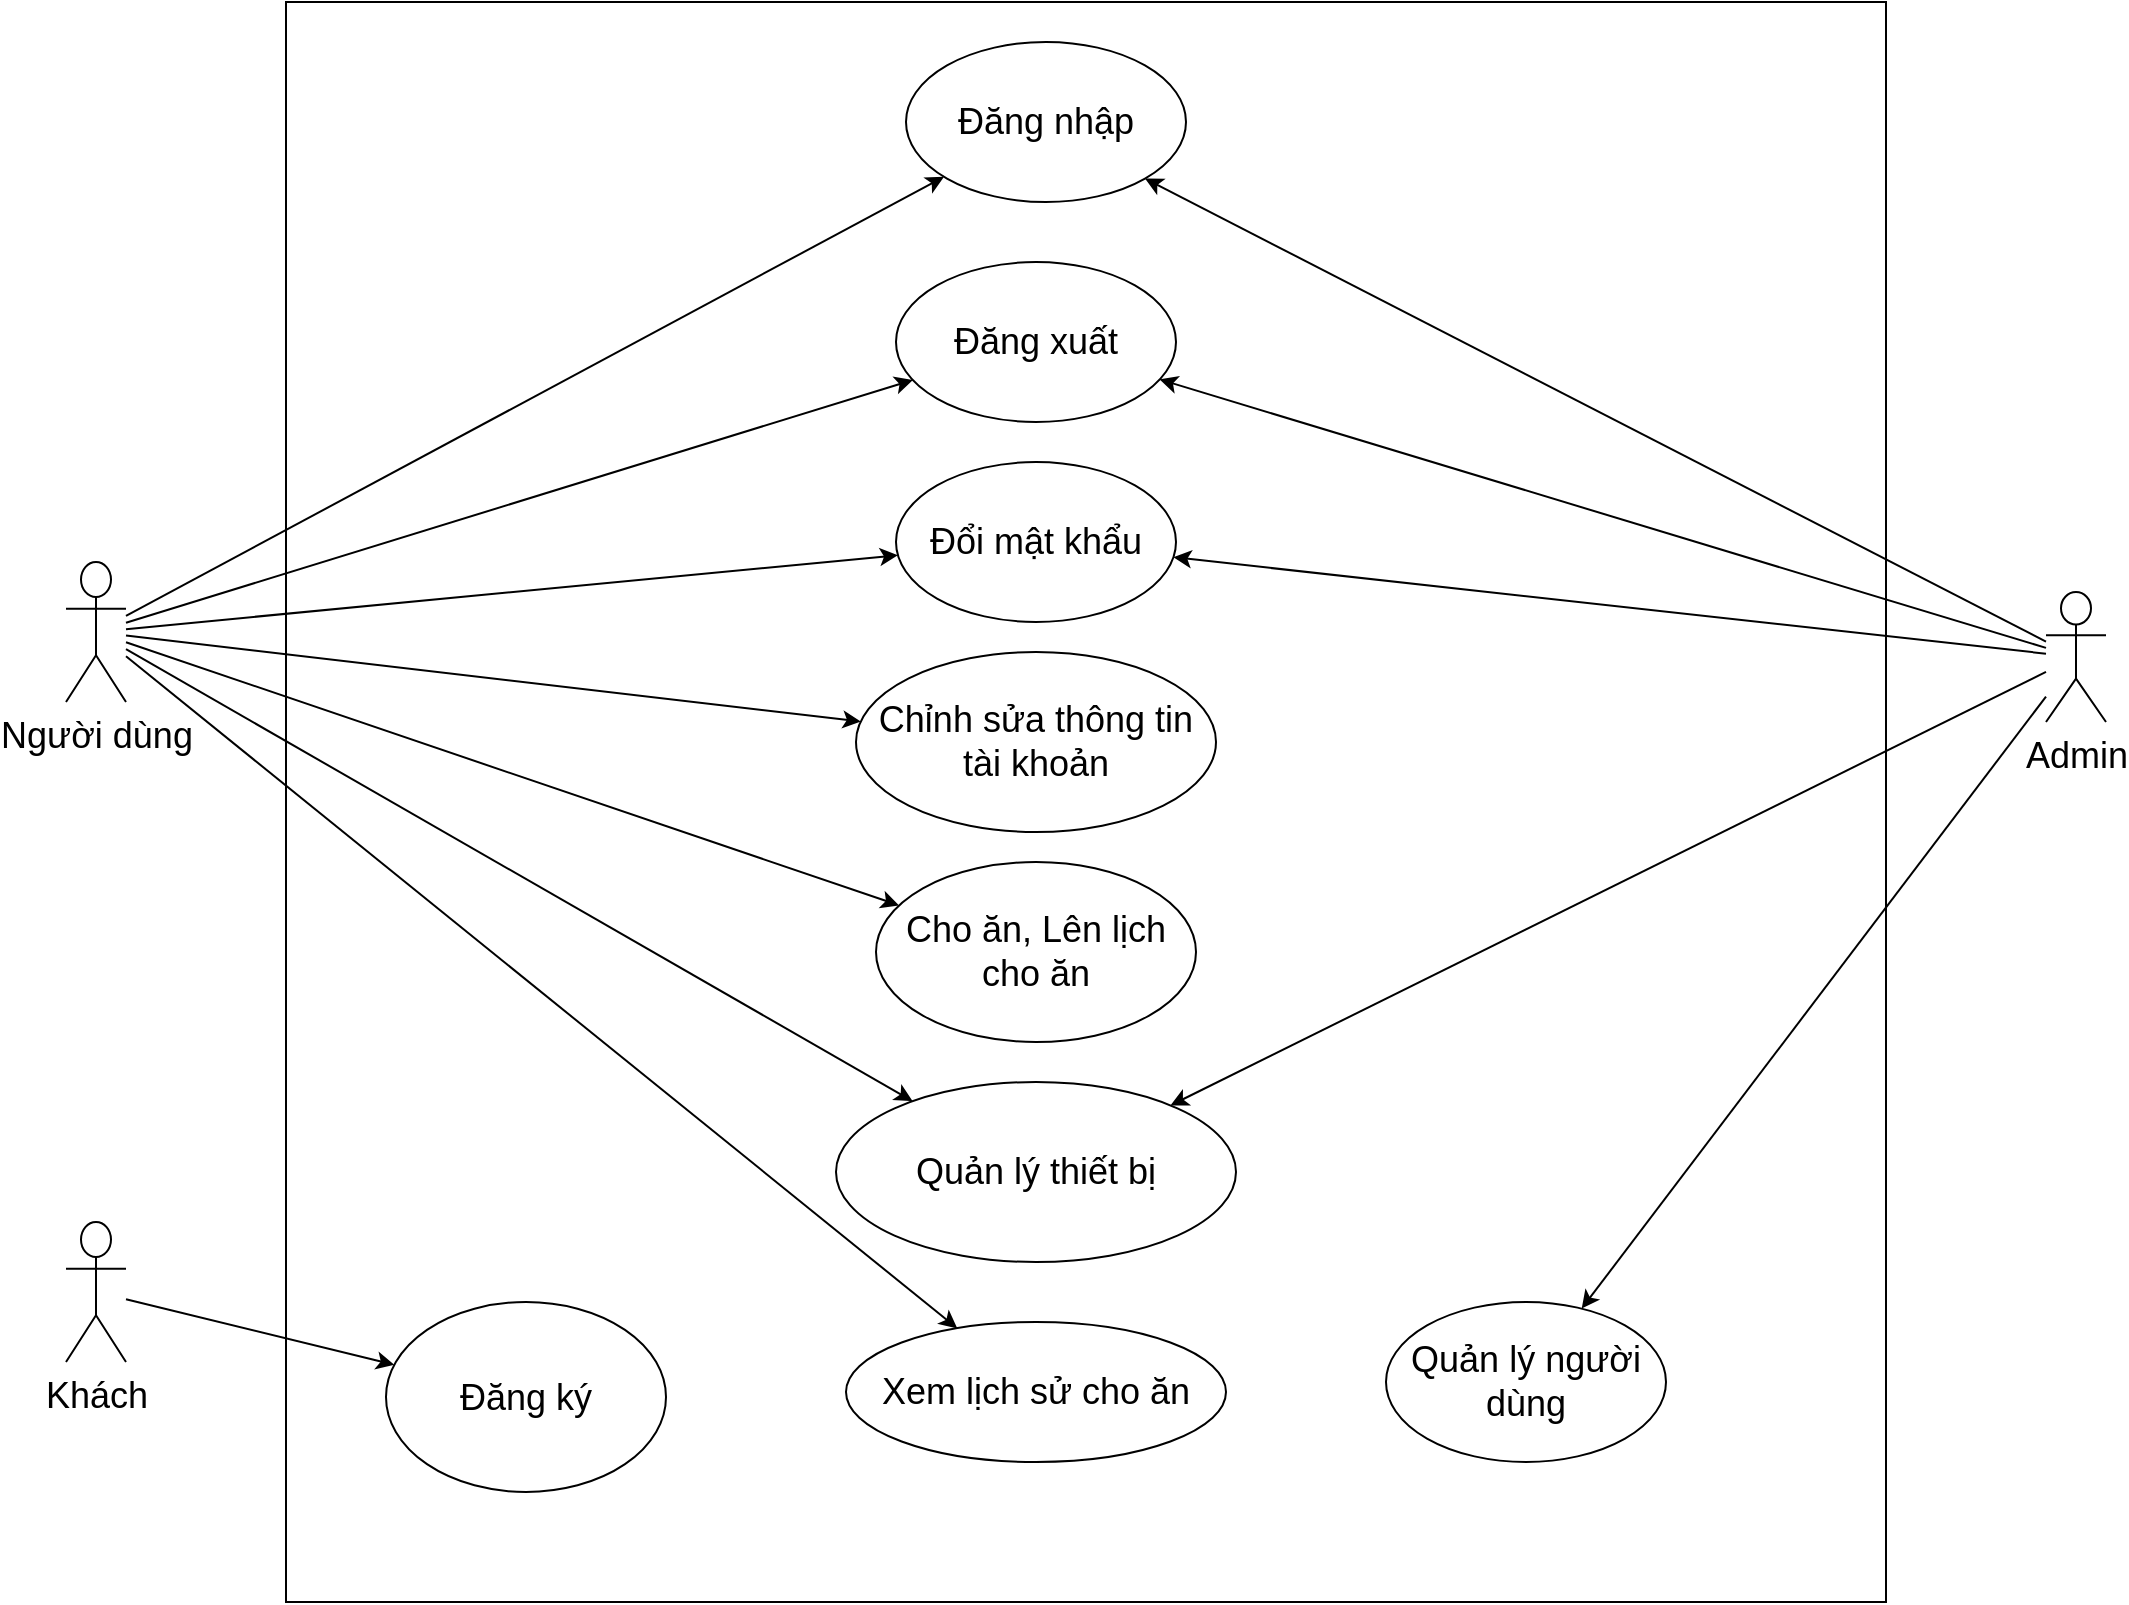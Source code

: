<mxfile version="15.6.8" type="device"><diagram id="FCNWjJ2sLnmtwWZjef_6" name="Page-1"><mxGraphModel dx="1483" dy="836" grid="1" gridSize="10" guides="1" tooltips="1" connect="1" arrows="1" fold="1" page="1" pageScale="1" pageWidth="827" pageHeight="1169" math="0" shadow="0"><root><mxCell id="0"/><mxCell id="1" parent="0"/><mxCell id="LYz9Mx5AaVVT8ErFL6lc-1" value="" style="whiteSpace=wrap;html=1;aspect=fixed;" vertex="1" parent="1"><mxGeometry x="190" y="170" width="800" height="800" as="geometry"/></mxCell><mxCell id="LYz9Mx5AaVVT8ErFL6lc-2" value="&lt;font style=&quot;font-size: 18px&quot;&gt;Người dùng&lt;/font&gt;" style="shape=umlActor;verticalLabelPosition=bottom;verticalAlign=top;html=1;outlineConnect=0;" vertex="1" parent="1"><mxGeometry x="80" y="450" width="30" height="70" as="geometry"/></mxCell><mxCell id="LYz9Mx5AaVVT8ErFL6lc-3" value="Admin" style="shape=umlActor;verticalLabelPosition=bottom;verticalAlign=top;html=1;outlineConnect=0;fontSize=18;" vertex="1" parent="1"><mxGeometry x="1070" y="465" width="30" height="65" as="geometry"/></mxCell><mxCell id="LYz9Mx5AaVVT8ErFL6lc-4" value="Đăng nhập" style="ellipse;whiteSpace=wrap;html=1;fontSize=18;" vertex="1" parent="1"><mxGeometry x="500" y="190" width="140" height="80" as="geometry"/></mxCell><mxCell id="LYz9Mx5AaVVT8ErFL6lc-5" value="Đăng xuất" style="ellipse;whiteSpace=wrap;html=1;fontSize=18;" vertex="1" parent="1"><mxGeometry x="495" y="300" width="140" height="80" as="geometry"/></mxCell><mxCell id="LYz9Mx5AaVVT8ErFL6lc-6" value="Đăng ký" style="ellipse;whiteSpace=wrap;html=1;fontSize=18;" vertex="1" parent="1"><mxGeometry x="240" y="820" width="140" height="95" as="geometry"/></mxCell><mxCell id="LYz9Mx5AaVVT8ErFL6lc-8" value="&lt;font style=&quot;font-size: 18px&quot;&gt;Khách&lt;br&gt;&lt;/font&gt;" style="shape=umlActor;verticalLabelPosition=bottom;verticalAlign=top;html=1;outlineConnect=0;" vertex="1" parent="1"><mxGeometry x="80" y="780" width="30" height="70" as="geometry"/></mxCell><mxCell id="LYz9Mx5AaVVT8ErFL6lc-11" value="" style="endArrow=classic;html=1;rounded=0;fontSize=18;" edge="1" parent="1" source="LYz9Mx5AaVVT8ErFL6lc-8" target="LYz9Mx5AaVVT8ErFL6lc-6"><mxGeometry width="50" height="50" relative="1" as="geometry"><mxPoint x="610" y="360" as="sourcePoint"/><mxPoint x="660" y="310" as="targetPoint"/></mxGeometry></mxCell><mxCell id="LYz9Mx5AaVVT8ErFL6lc-12" value="" style="endArrow=classic;html=1;rounded=0;fontSize=18;" edge="1" parent="1" source="LYz9Mx5AaVVT8ErFL6lc-2" target="LYz9Mx5AaVVT8ErFL6lc-4"><mxGeometry width="50" height="50" relative="1" as="geometry"><mxPoint x="610" y="360" as="sourcePoint"/><mxPoint x="660" y="310" as="targetPoint"/></mxGeometry></mxCell><mxCell id="LYz9Mx5AaVVT8ErFL6lc-14" value="" style="endArrow=classic;html=1;rounded=0;fontSize=18;" edge="1" parent="1" source="LYz9Mx5AaVVT8ErFL6lc-2" target="LYz9Mx5AaVVT8ErFL6lc-5"><mxGeometry width="50" height="50" relative="1" as="geometry"><mxPoint x="115" y="415" as="sourcePoint"/><mxPoint x="450.877" y="386.813" as="targetPoint"/></mxGeometry></mxCell><mxCell id="LYz9Mx5AaVVT8ErFL6lc-15" value="Quản lý thiết bị" style="ellipse;whiteSpace=wrap;html=1;fontSize=18;" vertex="1" parent="1"><mxGeometry x="465" y="710" width="200" height="90" as="geometry"/></mxCell><mxCell id="LYz9Mx5AaVVT8ErFL6lc-16" value="Chỉnh sửa thông tin tài khoản" style="ellipse;whiteSpace=wrap;html=1;fontSize=18;" vertex="1" parent="1"><mxGeometry x="475" y="495" width="180" height="90" as="geometry"/></mxCell><mxCell id="LYz9Mx5AaVVT8ErFL6lc-17" value="Quản lý người dùng" style="ellipse;whiteSpace=wrap;html=1;fontSize=18;" vertex="1" parent="1"><mxGeometry x="740" y="820" width="140" height="80" as="geometry"/></mxCell><mxCell id="LYz9Mx5AaVVT8ErFL6lc-18" value="Đổi mật khẩu" style="ellipse;whiteSpace=wrap;html=1;fontSize=18;" vertex="1" parent="1"><mxGeometry x="495" y="400" width="140" height="80" as="geometry"/></mxCell><mxCell id="LYz9Mx5AaVVT8ErFL6lc-19" value="Cho ăn, Lên lịch cho ăn" style="ellipse;whiteSpace=wrap;html=1;fontSize=18;" vertex="1" parent="1"><mxGeometry x="485" y="600" width="160" height="90" as="geometry"/></mxCell><mxCell id="LYz9Mx5AaVVT8ErFL6lc-20" value="Xem lịch sử cho ăn" style="ellipse;whiteSpace=wrap;html=1;fontSize=18;" vertex="1" parent="1"><mxGeometry x="470" y="830" width="190" height="70" as="geometry"/></mxCell><mxCell id="LYz9Mx5AaVVT8ErFL6lc-22" value="" style="endArrow=classic;html=1;rounded=0;fontSize=18;" edge="1" parent="1" source="LYz9Mx5AaVVT8ErFL6lc-2" target="LYz9Mx5AaVVT8ErFL6lc-18"><mxGeometry width="50" height="50" relative="1" as="geometry"><mxPoint x="610" y="610" as="sourcePoint"/><mxPoint x="660" y="560" as="targetPoint"/></mxGeometry></mxCell><mxCell id="LYz9Mx5AaVVT8ErFL6lc-23" value="" style="endArrow=classic;html=1;rounded=0;fontSize=18;" edge="1" parent="1" source="LYz9Mx5AaVVT8ErFL6lc-2" target="LYz9Mx5AaVVT8ErFL6lc-16"><mxGeometry width="50" height="50" relative="1" as="geometry"><mxPoint x="610" y="610" as="sourcePoint"/><mxPoint x="660" y="560" as="targetPoint"/></mxGeometry></mxCell><mxCell id="LYz9Mx5AaVVT8ErFL6lc-24" value="" style="endArrow=classic;html=1;rounded=0;fontSize=18;" edge="1" parent="1" source="LYz9Mx5AaVVT8ErFL6lc-2" target="LYz9Mx5AaVVT8ErFL6lc-19"><mxGeometry width="50" height="50" relative="1" as="geometry"><mxPoint x="610" y="610" as="sourcePoint"/><mxPoint x="660" y="560" as="targetPoint"/></mxGeometry></mxCell><mxCell id="LYz9Mx5AaVVT8ErFL6lc-25" value="" style="endArrow=classic;html=1;rounded=0;fontSize=18;" edge="1" parent="1" source="LYz9Mx5AaVVT8ErFL6lc-2" target="LYz9Mx5AaVVT8ErFL6lc-15"><mxGeometry width="50" height="50" relative="1" as="geometry"><mxPoint x="120" y="500.114" as="sourcePoint"/><mxPoint x="506.394" y="631.853" as="targetPoint"/></mxGeometry></mxCell><mxCell id="LYz9Mx5AaVVT8ErFL6lc-26" value="" style="endArrow=classic;html=1;rounded=0;fontSize=18;" edge="1" parent="1" source="LYz9Mx5AaVVT8ErFL6lc-2" target="LYz9Mx5AaVVT8ErFL6lc-20"><mxGeometry width="50" height="50" relative="1" as="geometry"><mxPoint x="130" y="510.114" as="sourcePoint"/><mxPoint x="516.394" y="641.853" as="targetPoint"/></mxGeometry></mxCell><mxCell id="LYz9Mx5AaVVT8ErFL6lc-27" value="" style="endArrow=classic;html=1;rounded=0;fontSize=18;entryX=1;entryY=1;entryDx=0;entryDy=0;" edge="1" parent="1" source="LYz9Mx5AaVVT8ErFL6lc-3" target="LYz9Mx5AaVVT8ErFL6lc-4"><mxGeometry width="50" height="50" relative="1" as="geometry"><mxPoint x="140" y="520.114" as="sourcePoint"/><mxPoint x="526.394" y="651.853" as="targetPoint"/></mxGeometry></mxCell><mxCell id="LYz9Mx5AaVVT8ErFL6lc-28" value="" style="endArrow=classic;html=1;rounded=0;fontSize=18;" edge="1" parent="1" source="LYz9Mx5AaVVT8ErFL6lc-3" target="LYz9Mx5AaVVT8ErFL6lc-5"><mxGeometry width="50" height="50" relative="1" as="geometry"><mxPoint x="1080" y="499.792" as="sourcePoint"/><mxPoint x="629.497" y="268.284" as="targetPoint"/></mxGeometry></mxCell><mxCell id="LYz9Mx5AaVVT8ErFL6lc-29" value="" style="endArrow=classic;html=1;rounded=0;fontSize=18;" edge="1" parent="1" source="LYz9Mx5AaVVT8ErFL6lc-3" target="LYz9Mx5AaVVT8ErFL6lc-18"><mxGeometry width="50" height="50" relative="1" as="geometry"><mxPoint x="1090" y="509.792" as="sourcePoint"/><mxPoint x="639.497" y="278.284" as="targetPoint"/></mxGeometry></mxCell><mxCell id="LYz9Mx5AaVVT8ErFL6lc-30" value="" style="endArrow=classic;html=1;rounded=0;fontSize=18;" edge="1" parent="1" source="LYz9Mx5AaVVT8ErFL6lc-3" target="LYz9Mx5AaVVT8ErFL6lc-17"><mxGeometry width="50" height="50" relative="1" as="geometry"><mxPoint x="1100" y="519.792" as="sourcePoint"/><mxPoint x="649.497" y="288.284" as="targetPoint"/></mxGeometry></mxCell><mxCell id="LYz9Mx5AaVVT8ErFL6lc-31" value="" style="endArrow=classic;html=1;rounded=0;fontSize=18;" edge="1" parent="1" source="LYz9Mx5AaVVT8ErFL6lc-3" target="LYz9Mx5AaVVT8ErFL6lc-15"><mxGeometry width="50" height="50" relative="1" as="geometry"><mxPoint x="1110" y="529.792" as="sourcePoint"/><mxPoint x="659.497" y="298.284" as="targetPoint"/></mxGeometry></mxCell></root></mxGraphModel></diagram></mxfile>